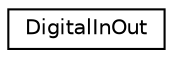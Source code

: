 digraph "Graphical Class Hierarchy"
{
 // LATEX_PDF_SIZE
  edge [fontname="Helvetica",fontsize="10",labelfontname="Helvetica",labelfontsize="10"];
  node [fontname="Helvetica",fontsize="10",shape=record];
  rankdir="LR";
  Node0 [label="DigitalInOut",height=0.2,width=0.4,color="black", fillcolor="white", style="filled",URL="$classmbed_1_1_digital_in_out.html",tooltip=" "];
}
